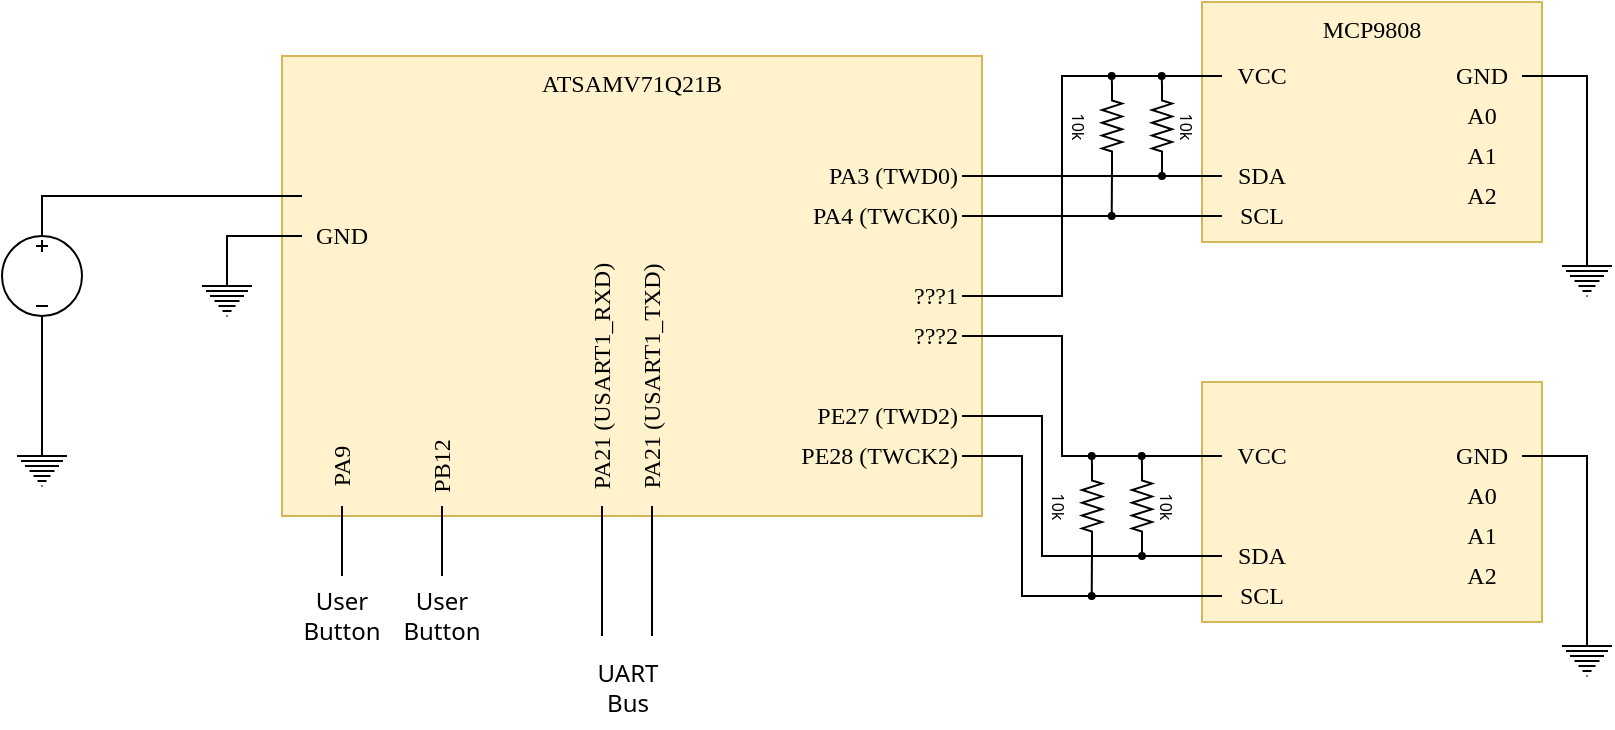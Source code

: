 <mxfile version="14.7.7" type="github">
  <diagram name="Page-1" id="7e0a89b8-554c-2b80-1dc8-d5c74ca68de4">
    <mxGraphModel dx="981" dy="568" grid="1" gridSize="10" guides="1" tooltips="1" connect="1" arrows="1" fold="1" page="1" pageScale="1" pageWidth="1100" pageHeight="850" background="none" math="0" shadow="0">
      <root>
        <mxCell id="0" />
        <mxCell id="1" parent="0" />
        <mxCell id="-bmwEs3s8b4BevpzIolB-1" value="ATSAMV71Q21B" style="rounded=0;whiteSpace=wrap;html=1;fontFamily=PT Mono;fontSource=https%3A%2F%2Ffonts.googleapis.com%2Fcss%3Ffamily%3DPT%2BMono;verticalAlign=top;fillColor=#fff2cc;strokeColor=#d6b656;" vertex="1" parent="1">
          <mxGeometry x="220" y="210" width="350" height="230" as="geometry" />
        </mxCell>
        <mxCell id="-bmwEs3s8b4BevpzIolB-2" value="MCP9808" style="rounded=0;whiteSpace=wrap;html=1;fontFamily=PT Mono;fontSource=https%3A%2F%2Ffonts.googleapis.com%2Fcss%3Ffamily%3DPT%2BMono;verticalAlign=top;fillColor=#fff2cc;strokeColor=#d6b656;" vertex="1" parent="1">
          <mxGeometry x="680" y="183" width="170" height="120" as="geometry" />
        </mxCell>
        <mxCell id="-bmwEs3s8b4BevpzIolB-5" style="edgeStyle=orthogonalEdgeStyle;rounded=0;orthogonalLoop=1;jettySize=auto;html=1;exitX=0.5;exitY=1;exitDx=0;exitDy=0;exitPerimeter=0;entryX=0.5;entryY=0;entryDx=0;entryDy=0;entryPerimeter=0;fontFamily=PT Mono;fontSource=https%3A%2F%2Ffonts.googleapis.com%2Fcss%3Ffamily%3DPT%2BMono;endArrow=none;endFill=0;" edge="1" parent="1" source="-bmwEs3s8b4BevpzIolB-3" target="-bmwEs3s8b4BevpzIolB-4">
          <mxGeometry relative="1" as="geometry" />
        </mxCell>
        <mxCell id="-bmwEs3s8b4BevpzIolB-9" style="edgeStyle=orthogonalEdgeStyle;rounded=0;orthogonalLoop=1;jettySize=auto;html=1;exitX=0.5;exitY=0;exitDx=0;exitDy=0;exitPerimeter=0;entryX=0;entryY=0.5;entryDx=0;entryDy=0;fontFamily=PT Mono;fontSource=https%3A%2F%2Ffonts.googleapis.com%2Fcss%3Ffamily%3DPT%2BMono;endArrow=none;endFill=0;" edge="1" parent="1" source="-bmwEs3s8b4BevpzIolB-3" target="-bmwEs3s8b4BevpzIolB-7">
          <mxGeometry relative="1" as="geometry" />
        </mxCell>
        <mxCell id="-bmwEs3s8b4BevpzIolB-3" value="" style="pointerEvents=1;verticalLabelPosition=bottom;shadow=0;dashed=0;align=center;html=1;verticalAlign=top;shape=mxgraph.electrical.signal_sources.source;aspect=fixed;points=[[0.5,0,0],[1,0.5,0],[0.5,1,0],[0,0.5,0]];elSignalType=dc3;fontFamily=PT Mono;fontSource=https%3A%2F%2Ffonts.googleapis.com%2Fcss%3Ffamily%3DPT%2BMono;fontSize=12;" vertex="1" parent="1">
          <mxGeometry x="80" y="300" width="40" height="40" as="geometry" />
        </mxCell>
        <mxCell id="-bmwEs3s8b4BevpzIolB-4" value="" style="pointerEvents=1;verticalLabelPosition=bottom;shadow=0;dashed=0;align=center;html=1;verticalAlign=top;shape=mxgraph.electrical.signal_sources.protective_earth;fontFamily=PT Mono;fontSource=https%3A%2F%2Ffonts.googleapis.com%2Fcss%3Ffamily%3DPT%2BMono;" vertex="1" parent="1">
          <mxGeometry x="87.5" y="405" width="25" height="20" as="geometry" />
        </mxCell>
        <mxCell id="-bmwEs3s8b4BevpzIolB-7" value="&amp;nbsp;" style="text;html=1;strokeColor=none;fillColor=none;align=center;verticalAlign=middle;whiteSpace=wrap;rounded=0;fontFamily=PT Mono;fontSource=https%3A%2F%2Ffonts.googleapis.com%2Fcss%3Ffamily%3DPT%2BMono;" vertex="1" parent="1">
          <mxGeometry x="230" y="270" width="40" height="20" as="geometry" />
        </mxCell>
        <mxCell id="-bmwEs3s8b4BevpzIolB-8" value="GND" style="text;html=1;strokeColor=none;fillColor=none;align=center;verticalAlign=middle;whiteSpace=wrap;rounded=0;fontFamily=PT Mono;fontSource=https%3A%2F%2Ffonts.googleapis.com%2Fcss%3Ffamily%3DPT%2BMono;" vertex="1" parent="1">
          <mxGeometry x="230" y="290" width="40" height="20" as="geometry" />
        </mxCell>
        <mxCell id="-bmwEs3s8b4BevpzIolB-12" style="edgeStyle=orthogonalEdgeStyle;rounded=0;orthogonalLoop=1;jettySize=auto;html=1;exitX=0.5;exitY=0;exitDx=0;exitDy=0;exitPerimeter=0;entryX=0;entryY=0.5;entryDx=0;entryDy=0;fontFamily=PT Mono;fontSource=https%3A%2F%2Ffonts.googleapis.com%2Fcss%3Ffamily%3DPT%2BMono;endArrow=none;endFill=0;" edge="1" parent="1" source="-bmwEs3s8b4BevpzIolB-11" target="-bmwEs3s8b4BevpzIolB-8">
          <mxGeometry relative="1" as="geometry" />
        </mxCell>
        <mxCell id="-bmwEs3s8b4BevpzIolB-11" value="" style="pointerEvents=1;verticalLabelPosition=bottom;shadow=0;dashed=0;align=center;html=1;verticalAlign=top;shape=mxgraph.electrical.signal_sources.protective_earth;fontFamily=PT Mono;fontSource=https%3A%2F%2Ffonts.googleapis.com%2Fcss%3Ffamily%3DPT%2BMono;" vertex="1" parent="1">
          <mxGeometry x="180" y="320" width="25" height="20" as="geometry" />
        </mxCell>
        <mxCell id="-bmwEs3s8b4BevpzIolB-13" value="VCC" style="text;html=1;strokeColor=none;fillColor=none;align=center;verticalAlign=middle;whiteSpace=wrap;rounded=0;fontFamily=PT Mono;fontSource=https%3A%2F%2Ffonts.googleapis.com%2Fcss%3Ffamily%3DPT%2BMono;" vertex="1" parent="1">
          <mxGeometry x="690" y="210" width="40" height="20" as="geometry" />
        </mxCell>
        <mxCell id="-bmwEs3s8b4BevpzIolB-14" value="GND" style="text;html=1;strokeColor=none;fillColor=none;align=center;verticalAlign=middle;whiteSpace=wrap;rounded=0;fontFamily=PT Mono;fontSource=https%3A%2F%2Ffonts.googleapis.com%2Fcss%3Ffamily%3DPT%2BMono;" vertex="1" parent="1">
          <mxGeometry x="800" y="210" width="40" height="20" as="geometry" />
        </mxCell>
        <mxCell id="-bmwEs3s8b4BevpzIolB-16" style="edgeStyle=orthogonalEdgeStyle;rounded=0;orthogonalLoop=1;jettySize=auto;html=1;exitX=0.5;exitY=0;exitDx=0;exitDy=0;exitPerimeter=0;fontFamily=PT Mono;fontSource=https%3A%2F%2Ffonts.googleapis.com%2Fcss%3Ffamily%3DPT%2BMono;endArrow=none;endFill=0;entryX=1;entryY=0.5;entryDx=0;entryDy=0;" edge="1" parent="1" source="-bmwEs3s8b4BevpzIolB-15" target="-bmwEs3s8b4BevpzIolB-14">
          <mxGeometry relative="1" as="geometry">
            <mxPoint x="850" y="220" as="targetPoint" />
            <Array as="points">
              <mxPoint x="872" y="220" />
            </Array>
          </mxGeometry>
        </mxCell>
        <mxCell id="-bmwEs3s8b4BevpzIolB-15" value="" style="pointerEvents=1;verticalLabelPosition=bottom;shadow=0;dashed=0;align=center;html=1;verticalAlign=top;shape=mxgraph.electrical.signal_sources.protective_earth;fontFamily=PT Mono;fontSource=https%3A%2F%2Ffonts.googleapis.com%2Fcss%3Ffamily%3DPT%2BMono;" vertex="1" parent="1">
          <mxGeometry x="860" y="310" width="25" height="20" as="geometry" />
        </mxCell>
        <mxCell id="-bmwEs3s8b4BevpzIolB-18" value="A0" style="text;html=1;strokeColor=none;fillColor=none;align=center;verticalAlign=middle;whiteSpace=wrap;rounded=0;fontFamily=PT Mono;fontSource=https%3A%2F%2Ffonts.googleapis.com%2Fcss%3Ffamily%3DPT%2BMono;" vertex="1" parent="1">
          <mxGeometry x="800" y="230" width="40" height="20" as="geometry" />
        </mxCell>
        <mxCell id="-bmwEs3s8b4BevpzIolB-20" value="A1" style="text;html=1;strokeColor=none;fillColor=none;align=center;verticalAlign=middle;whiteSpace=wrap;rounded=0;fontFamily=PT Mono;fontSource=https%3A%2F%2Ffonts.googleapis.com%2Fcss%3Ffamily%3DPT%2BMono;" vertex="1" parent="1">
          <mxGeometry x="800" y="250" width="40" height="20" as="geometry" />
        </mxCell>
        <mxCell id="-bmwEs3s8b4BevpzIolB-21" value="A2" style="text;html=1;strokeColor=none;fillColor=none;align=center;verticalAlign=middle;whiteSpace=wrap;rounded=0;fontFamily=PT Mono;fontSource=https%3A%2F%2Ffonts.googleapis.com%2Fcss%3Ffamily%3DPT%2BMono;" vertex="1" parent="1">
          <mxGeometry x="800" y="270" width="40" height="20" as="geometry" />
        </mxCell>
        <mxCell id="-bmwEs3s8b4BevpzIolB-23" value="SDA" style="text;html=1;strokeColor=none;fillColor=none;align=center;verticalAlign=middle;whiteSpace=wrap;rounded=0;fontFamily=PT Mono;fontSource=https%3A%2F%2Ffonts.googleapis.com%2Fcss%3Ffamily%3DPT%2BMono;" vertex="1" parent="1">
          <mxGeometry x="690" y="260" width="40" height="20" as="geometry" />
        </mxCell>
        <mxCell id="-bmwEs3s8b4BevpzIolB-55" style="edgeStyle=orthogonalEdgeStyle;rounded=0;orthogonalLoop=1;jettySize=auto;html=1;exitX=0;exitY=0.5;exitDx=0;exitDy=0;entryX=1;entryY=0.5;entryDx=0;entryDy=0;fontFamily=Noto Sans;fontSource=https%3A%2F%2Ffonts.googleapis.com%2Fcss%3Ffamily%3DNoto%2BSans;fontSize=12;endArrow=none;endFill=0;" edge="1" parent="1" source="-bmwEs3s8b4BevpzIolB-24" target="-bmwEs3s8b4BevpzIolB-36">
          <mxGeometry relative="1" as="geometry">
            <Array as="points">
              <mxPoint x="660" y="290" />
              <mxPoint x="660" y="290" />
            </Array>
          </mxGeometry>
        </mxCell>
        <mxCell id="-bmwEs3s8b4BevpzIolB-24" value="SCL" style="text;html=1;strokeColor=none;fillColor=none;align=center;verticalAlign=middle;whiteSpace=wrap;rounded=0;fontFamily=PT Mono;fontSource=https%3A%2F%2Ffonts.googleapis.com%2Fcss%3Ffamily%3DPT%2BMono;" vertex="1" parent="1">
          <mxGeometry x="690" y="280" width="40" height="20" as="geometry" />
        </mxCell>
        <mxCell id="-bmwEs3s8b4BevpzIolB-28" style="edgeStyle=orthogonalEdgeStyle;rounded=0;orthogonalLoop=1;jettySize=auto;html=1;exitX=0;exitY=0.5;exitDx=0;exitDy=0;entryX=0.5;entryY=0;entryDx=0;entryDy=0;fontFamily=Noto Sans;fontSource=https%3A%2F%2Ffonts.googleapis.com%2Fcss%3Ffamily%3DNoto%2BSans;fontSize=12;endArrow=none;endFill=0;" edge="1" parent="1" source="-bmwEs3s8b4BevpzIolB-25" target="-bmwEs3s8b4BevpzIolB-27">
          <mxGeometry relative="1" as="geometry" />
        </mxCell>
        <mxCell id="-bmwEs3s8b4BevpzIolB-25" value="PA9" style="text;html=1;strokeColor=none;fillColor=none;align=center;verticalAlign=middle;whiteSpace=wrap;rounded=0;fontFamily=PT Mono;fontSource=https%3A%2F%2Ffonts.googleapis.com%2Fcss%3Ffamily%3DPT%2BMono;rotation=-90;" vertex="1" parent="1">
          <mxGeometry x="230" y="405" width="40" height="20" as="geometry" />
        </mxCell>
        <mxCell id="-bmwEs3s8b4BevpzIolB-30" style="edgeStyle=orthogonalEdgeStyle;rounded=0;orthogonalLoop=1;jettySize=auto;html=1;exitX=0;exitY=0.5;exitDx=0;exitDy=0;entryX=0.5;entryY=0;entryDx=0;entryDy=0;fontFamily=Noto Sans;fontSource=https%3A%2F%2Ffonts.googleapis.com%2Fcss%3Ffamily%3DNoto%2BSans;fontSize=12;endArrow=none;endFill=0;" edge="1" parent="1" source="-bmwEs3s8b4BevpzIolB-26" target="-bmwEs3s8b4BevpzIolB-29">
          <mxGeometry relative="1" as="geometry" />
        </mxCell>
        <mxCell id="-bmwEs3s8b4BevpzIolB-26" value="PB12" style="text;html=1;strokeColor=none;fillColor=none;align=center;verticalAlign=middle;whiteSpace=wrap;rounded=0;fontFamily=PT Mono;fontSource=https%3A%2F%2Ffonts.googleapis.com%2Fcss%3Ffamily%3DPT%2BMono;rotation=-90;" vertex="1" parent="1">
          <mxGeometry x="280" y="405" width="40" height="20" as="geometry" />
        </mxCell>
        <mxCell id="-bmwEs3s8b4BevpzIolB-27" value="User Button" style="text;html=1;strokeColor=none;fillColor=none;align=center;verticalAlign=middle;whiteSpace=wrap;rounded=0;fontFamily=Noto Sans;fontSource=https%3A%2F%2Ffonts.googleapis.com%2Fcss%3Ffamily%3DNoto%2BSans;fontSize=12;spacingTop=0;" vertex="1" parent="1">
          <mxGeometry x="230" y="470" width="40" height="40" as="geometry" />
        </mxCell>
        <mxCell id="-bmwEs3s8b4BevpzIolB-29" value="User Button" style="text;html=1;strokeColor=none;fillColor=none;align=center;verticalAlign=middle;whiteSpace=wrap;rounded=0;fontFamily=Noto Sans;fontSource=https%3A%2F%2Ffonts.googleapis.com%2Fcss%3Ffamily%3DNoto%2BSans;fontSize=12;spacingTop=0;" vertex="1" parent="1">
          <mxGeometry x="280" y="470" width="40" height="40" as="geometry" />
        </mxCell>
        <mxCell id="-bmwEs3s8b4BevpzIolB-33" style="edgeStyle=orthogonalEdgeStyle;rounded=0;orthogonalLoop=1;jettySize=auto;html=1;exitX=0;exitY=0.5;exitDx=0;exitDy=0;fontFamily=Noto Sans;fontSource=https%3A%2F%2Ffonts.googleapis.com%2Fcss%3Ffamily%3DNoto%2BSans;fontSize=12;endArrow=none;endFill=0;" edge="1" parent="1" source="-bmwEs3s8b4BevpzIolB-31">
          <mxGeometry relative="1" as="geometry">
            <mxPoint x="380" y="500" as="targetPoint" />
          </mxGeometry>
        </mxCell>
        <mxCell id="-bmwEs3s8b4BevpzIolB-31" value="&lt;div&gt;PA21 (USART1_RXD)&lt;/div&gt;" style="text;html=1;strokeColor=none;fillColor=none;align=center;verticalAlign=middle;whiteSpace=wrap;rounded=0;fontFamily=PT Mono;fontSource=https%3A%2F%2Ffonts.googleapis.com%2Fcss%3Ffamily%3DPT%2BMono;rotation=-90;" vertex="1" parent="1">
          <mxGeometry x="315" y="360" width="130" height="20" as="geometry" />
        </mxCell>
        <mxCell id="-bmwEs3s8b4BevpzIolB-34" style="edgeStyle=orthogonalEdgeStyle;rounded=0;orthogonalLoop=1;jettySize=auto;html=1;exitX=0;exitY=0.5;exitDx=0;exitDy=0;fontFamily=Noto Sans;fontSource=https%3A%2F%2Ffonts.googleapis.com%2Fcss%3Ffamily%3DNoto%2BSans;fontSize=12;endArrow=none;endFill=0;" edge="1" parent="1" source="-bmwEs3s8b4BevpzIolB-32">
          <mxGeometry relative="1" as="geometry">
            <mxPoint x="405" y="500" as="targetPoint" />
          </mxGeometry>
        </mxCell>
        <mxCell id="-bmwEs3s8b4BevpzIolB-32" value="&lt;div&gt;PA21 (USART1_TXD)&lt;/div&gt;" style="text;html=1;strokeColor=none;fillColor=none;align=center;verticalAlign=middle;whiteSpace=wrap;rounded=0;fontFamily=PT Mono;fontSource=https%3A%2F%2Ffonts.googleapis.com%2Fcss%3Ffamily%3DPT%2BMono;rotation=-90;" vertex="1" parent="1">
          <mxGeometry x="340" y="360" width="130" height="20" as="geometry" />
        </mxCell>
        <mxCell id="-bmwEs3s8b4BevpzIolB-35" value="&lt;div&gt;PA3 (TWD0)&lt;br&gt;&lt;/div&gt;" style="text;html=1;strokeColor=none;fillColor=none;align=right;verticalAlign=middle;whiteSpace=wrap;rounded=0;fontFamily=PT Mono;fontSource=https%3A%2F%2Ffonts.googleapis.com%2Fcss%3Ffamily%3DPT%2BMono;rotation=0;" vertex="1" parent="1">
          <mxGeometry x="430" y="260" width="130" height="20" as="geometry" />
        </mxCell>
        <mxCell id="-bmwEs3s8b4BevpzIolB-36" value="&lt;div&gt;PA4 (TWCK0)&lt;br&gt;&lt;/div&gt;" style="text;html=1;strokeColor=none;fillColor=none;align=right;verticalAlign=middle;whiteSpace=wrap;rounded=0;fontFamily=PT Mono;fontSource=https%3A%2F%2Ffonts.googleapis.com%2Fcss%3Ffamily%3DPT%2BMono;rotation=0;" vertex="1" parent="1">
          <mxGeometry x="430" y="280" width="130" height="20" as="geometry" />
        </mxCell>
        <mxCell id="-bmwEs3s8b4BevpzIolB-37" value="&lt;div&gt;PE27 (TWD2)&lt;br&gt;&lt;/div&gt;" style="text;html=1;strokeColor=none;fillColor=none;align=right;verticalAlign=middle;whiteSpace=wrap;rounded=0;fontFamily=PT Mono;fontSource=https%3A%2F%2Ffonts.googleapis.com%2Fcss%3Ffamily%3DPT%2BMono;rotation=0;" vertex="1" parent="1">
          <mxGeometry x="430" y="380" width="130" height="20" as="geometry" />
        </mxCell>
        <mxCell id="-bmwEs3s8b4BevpzIolB-38" value="&lt;div&gt;PE28 (TWCK2)&lt;br&gt;&lt;/div&gt;" style="text;html=1;strokeColor=none;fillColor=none;align=right;verticalAlign=middle;whiteSpace=wrap;rounded=0;fontFamily=PT Mono;fontSource=https%3A%2F%2Ffonts.googleapis.com%2Fcss%3Ffamily%3DPT%2BMono;rotation=0;" vertex="1" parent="1">
          <mxGeometry x="430" y="400" width="130" height="20" as="geometry" />
        </mxCell>
        <mxCell id="-bmwEs3s8b4BevpzIolB-57" style="edgeStyle=orthogonalEdgeStyle;rounded=0;orthogonalLoop=1;jettySize=auto;html=1;exitX=1;exitY=0.5;exitDx=0;exitDy=0;entryX=0;entryY=0.5;entryDx=0;entryDy=0;fontFamily=Noto Sans;fontSource=https%3A%2F%2Ffonts.googleapis.com%2Fcss%3Ffamily%3DNoto%2BSans;fontSize=12;endArrow=none;endFill=0;" edge="1" parent="1" source="-bmwEs3s8b4BevpzIolB-39" target="-bmwEs3s8b4BevpzIolB-13">
          <mxGeometry relative="1" as="geometry">
            <Array as="points">
              <mxPoint x="610" y="330" />
              <mxPoint x="610" y="220" />
            </Array>
          </mxGeometry>
        </mxCell>
        <mxCell id="-bmwEs3s8b4BevpzIolB-39" value="&lt;div&gt;???1&lt;br&gt;&lt;/div&gt;" style="text;html=1;strokeColor=none;fillColor=none;align=right;verticalAlign=middle;whiteSpace=wrap;rounded=0;fontFamily=PT Mono;fontSource=https%3A%2F%2Ffonts.googleapis.com%2Fcss%3Ffamily%3DPT%2BMono;rotation=0;" vertex="1" parent="1">
          <mxGeometry x="430" y="320" width="130" height="20" as="geometry" />
        </mxCell>
        <mxCell id="-bmwEs3s8b4BevpzIolB-40" value="&lt;div&gt;???2&lt;br&gt;&lt;/div&gt;" style="text;html=1;strokeColor=none;fillColor=none;align=right;verticalAlign=middle;whiteSpace=wrap;rounded=0;fontFamily=PT Mono;fontSource=https%3A%2F%2Ffonts.googleapis.com%2Fcss%3Ffamily%3DPT%2BMono;rotation=0;" vertex="1" parent="1">
          <mxGeometry x="430" y="340" width="130" height="20" as="geometry" />
        </mxCell>
        <mxCell id="-bmwEs3s8b4BevpzIolB-41" value="&amp;nbsp;" style="rounded=0;whiteSpace=wrap;html=1;fontFamily=PT Mono;fontSource=https%3A%2F%2Ffonts.googleapis.com%2Fcss%3Ffamily%3DPT%2BMono;verticalAlign=top;fillColor=#fff2cc;strokeColor=#d6b656;" vertex="1" parent="1">
          <mxGeometry x="680" y="373" width="170" height="120" as="geometry" />
        </mxCell>
        <mxCell id="-bmwEs3s8b4BevpzIolB-51" style="edgeStyle=orthogonalEdgeStyle;rounded=0;orthogonalLoop=1;jettySize=auto;html=1;exitX=0;exitY=0.5;exitDx=0;exitDy=0;entryX=1;entryY=0.5;entryDx=0;entryDy=0;fontFamily=Noto Sans;fontSource=https%3A%2F%2Ffonts.googleapis.com%2Fcss%3Ffamily%3DNoto%2BSans;fontSize=12;endArrow=none;endFill=0;" edge="1" parent="1" source="-bmwEs3s8b4BevpzIolB-42" target="-bmwEs3s8b4BevpzIolB-40">
          <mxGeometry relative="1" as="geometry">
            <Array as="points">
              <mxPoint x="610" y="410" />
              <mxPoint x="610" y="350" />
            </Array>
          </mxGeometry>
        </mxCell>
        <mxCell id="-bmwEs3s8b4BevpzIolB-42" value="VCC" style="text;html=1;strokeColor=none;fillColor=none;align=center;verticalAlign=middle;whiteSpace=wrap;rounded=0;fontFamily=PT Mono;fontSource=https%3A%2F%2Ffonts.googleapis.com%2Fcss%3Ffamily%3DPT%2BMono;" vertex="1" parent="1">
          <mxGeometry x="690" y="400" width="40" height="20" as="geometry" />
        </mxCell>
        <mxCell id="-bmwEs3s8b4BevpzIolB-43" value="GND" style="text;html=1;strokeColor=none;fillColor=none;align=center;verticalAlign=middle;whiteSpace=wrap;rounded=0;fontFamily=PT Mono;fontSource=https%3A%2F%2Ffonts.googleapis.com%2Fcss%3Ffamily%3DPT%2BMono;" vertex="1" parent="1">
          <mxGeometry x="800" y="400" width="40" height="20" as="geometry" />
        </mxCell>
        <mxCell id="-bmwEs3s8b4BevpzIolB-44" style="edgeStyle=orthogonalEdgeStyle;rounded=0;orthogonalLoop=1;jettySize=auto;html=1;exitX=0.5;exitY=0;exitDx=0;exitDy=0;exitPerimeter=0;fontFamily=PT Mono;fontSource=https%3A%2F%2Ffonts.googleapis.com%2Fcss%3Ffamily%3DPT%2BMono;endArrow=none;endFill=0;entryX=1;entryY=0.5;entryDx=0;entryDy=0;" edge="1" parent="1" source="-bmwEs3s8b4BevpzIolB-45" target="-bmwEs3s8b4BevpzIolB-43">
          <mxGeometry relative="1" as="geometry">
            <mxPoint x="850" y="410" as="targetPoint" />
            <Array as="points">
              <mxPoint x="872" y="410" />
            </Array>
          </mxGeometry>
        </mxCell>
        <mxCell id="-bmwEs3s8b4BevpzIolB-45" value="" style="pointerEvents=1;verticalLabelPosition=bottom;shadow=0;dashed=0;align=center;html=1;verticalAlign=top;shape=mxgraph.electrical.signal_sources.protective_earth;fontFamily=PT Mono;fontSource=https%3A%2F%2Ffonts.googleapis.com%2Fcss%3Ffamily%3DPT%2BMono;" vertex="1" parent="1">
          <mxGeometry x="860" y="500" width="25" height="20" as="geometry" />
        </mxCell>
        <mxCell id="-bmwEs3s8b4BevpzIolB-46" value="A0" style="text;html=1;strokeColor=none;fillColor=none;align=center;verticalAlign=middle;whiteSpace=wrap;rounded=0;fontFamily=PT Mono;fontSource=https%3A%2F%2Ffonts.googleapis.com%2Fcss%3Ffamily%3DPT%2BMono;" vertex="1" parent="1">
          <mxGeometry x="800" y="420" width="40" height="20" as="geometry" />
        </mxCell>
        <mxCell id="-bmwEs3s8b4BevpzIolB-47" value="A1" style="text;html=1;strokeColor=none;fillColor=none;align=center;verticalAlign=middle;whiteSpace=wrap;rounded=0;fontFamily=PT Mono;fontSource=https%3A%2F%2Ffonts.googleapis.com%2Fcss%3Ffamily%3DPT%2BMono;" vertex="1" parent="1">
          <mxGeometry x="800" y="440" width="40" height="20" as="geometry" />
        </mxCell>
        <mxCell id="-bmwEs3s8b4BevpzIolB-48" value="A2" style="text;html=1;strokeColor=none;fillColor=none;align=center;verticalAlign=middle;whiteSpace=wrap;rounded=0;fontFamily=PT Mono;fontSource=https%3A%2F%2Ffonts.googleapis.com%2Fcss%3Ffamily%3DPT%2BMono;" vertex="1" parent="1">
          <mxGeometry x="800" y="460" width="40" height="20" as="geometry" />
        </mxCell>
        <mxCell id="-bmwEs3s8b4BevpzIolB-52" style="edgeStyle=orthogonalEdgeStyle;rounded=0;orthogonalLoop=1;jettySize=auto;html=1;exitX=0;exitY=0.5;exitDx=0;exitDy=0;entryX=1;entryY=0.5;entryDx=0;entryDy=0;fontFamily=Noto Sans;fontSource=https%3A%2F%2Ffonts.googleapis.com%2Fcss%3Ffamily%3DNoto%2BSans;fontSize=12;endArrow=none;endFill=0;" edge="1" parent="1" source="-bmwEs3s8b4BevpzIolB-49" target="-bmwEs3s8b4BevpzIolB-37">
          <mxGeometry relative="1" as="geometry">
            <Array as="points">
              <mxPoint x="600" y="460" />
              <mxPoint x="600" y="390" />
            </Array>
          </mxGeometry>
        </mxCell>
        <mxCell id="-bmwEs3s8b4BevpzIolB-49" value="SDA" style="text;html=1;strokeColor=none;fillColor=none;align=center;verticalAlign=middle;whiteSpace=wrap;rounded=0;fontFamily=PT Mono;fontSource=https%3A%2F%2Ffonts.googleapis.com%2Fcss%3Ffamily%3DPT%2BMono;" vertex="1" parent="1">
          <mxGeometry x="690" y="450" width="40" height="20" as="geometry" />
        </mxCell>
        <mxCell id="-bmwEs3s8b4BevpzIolB-53" style="edgeStyle=orthogonalEdgeStyle;rounded=0;orthogonalLoop=1;jettySize=auto;html=1;exitX=0;exitY=0.5;exitDx=0;exitDy=0;entryX=1;entryY=0.5;entryDx=0;entryDy=0;fontFamily=Noto Sans;fontSource=https%3A%2F%2Ffonts.googleapis.com%2Fcss%3Ffamily%3DNoto%2BSans;fontSize=12;endArrow=none;endFill=0;" edge="1" parent="1" source="-bmwEs3s8b4BevpzIolB-50" target="-bmwEs3s8b4BevpzIolB-38">
          <mxGeometry relative="1" as="geometry">
            <Array as="points">
              <mxPoint x="590" y="480" />
              <mxPoint x="590" y="410" />
            </Array>
          </mxGeometry>
        </mxCell>
        <mxCell id="-bmwEs3s8b4BevpzIolB-50" value="SCL" style="text;html=1;strokeColor=none;fillColor=none;align=center;verticalAlign=middle;whiteSpace=wrap;rounded=0;fontFamily=PT Mono;fontSource=https%3A%2F%2Ffonts.googleapis.com%2Fcss%3Ffamily%3DPT%2BMono;" vertex="1" parent="1">
          <mxGeometry x="690" y="470" width="40" height="20" as="geometry" />
        </mxCell>
        <mxCell id="-bmwEs3s8b4BevpzIolB-54" style="edgeStyle=orthogonalEdgeStyle;rounded=0;orthogonalLoop=1;jettySize=auto;html=1;exitX=0;exitY=0.5;exitDx=0;exitDy=0;entryX=1;entryY=0.5;entryDx=0;entryDy=0;fontFamily=Noto Sans;fontSource=https%3A%2F%2Ffonts.googleapis.com%2Fcss%3Ffamily%3DNoto%2BSans;fontSize=12;endArrow=none;endFill=0;" edge="1" parent="1" source="-bmwEs3s8b4BevpzIolB-23" target="-bmwEs3s8b4BevpzIolB-35">
          <mxGeometry relative="1" as="geometry" />
        </mxCell>
        <mxCell id="-bmwEs3s8b4BevpzIolB-58" value="&lt;div&gt;UART&lt;/div&gt;&lt;div&gt;Bus&lt;br&gt;&lt;/div&gt;" style="text;html=1;strokeColor=none;fillColor=none;align=center;verticalAlign=middle;whiteSpace=wrap;rounded=0;fontFamily=Noto Sans;fontSource=https%3A%2F%2Ffonts.googleapis.com%2Fcss%3Ffamily%3DNoto%2BSans;fontSize=12;spacingTop=0;" vertex="1" parent="1">
          <mxGeometry x="373" y="506" width="40" height="40" as="geometry" />
        </mxCell>
        <mxCell id="-bmwEs3s8b4BevpzIolB-70" style="edgeStyle=orthogonalEdgeStyle;rounded=0;orthogonalLoop=1;jettySize=auto;html=1;exitX=1;exitY=0.5;exitDx=0;exitDy=0;exitPerimeter=0;fontFamily=Noto Sans;fontSource=https%3A%2F%2Ffonts.googleapis.com%2Fcss%3Ffamily%3DNoto%2BSans;fontSize=12;endArrow=oval;endFill=1;startSize=3;endSize=3;" edge="1" parent="1" source="-bmwEs3s8b4BevpzIolB-72">
          <mxGeometry relative="1" as="geometry">
            <mxPoint x="624.862" y="480" as="targetPoint" />
          </mxGeometry>
        </mxCell>
        <mxCell id="-bmwEs3s8b4BevpzIolB-71" style="edgeStyle=orthogonalEdgeStyle;rounded=0;orthogonalLoop=1;jettySize=auto;html=1;exitX=0;exitY=0.5;exitDx=0;exitDy=0;exitPerimeter=0;fontFamily=Noto Sans;fontSource=https%3A%2F%2Ffonts.googleapis.com%2Fcss%3Ffamily%3DNoto%2BSans;fontSize=12;startArrow=none;startFill=0;endArrow=oval;endFill=1;startSize=3;endSize=3;" edge="1" parent="1" source="-bmwEs3s8b4BevpzIolB-72">
          <mxGeometry relative="1" as="geometry">
            <mxPoint x="624.862" y="410" as="targetPoint" />
          </mxGeometry>
        </mxCell>
        <mxCell id="-bmwEs3s8b4BevpzIolB-72" value="10k" style="pointerEvents=1;verticalLabelPosition=bottom;shadow=0;dashed=0;align=center;html=1;verticalAlign=top;shape=mxgraph.electrical.resistors.resistor_2;fontFamily=Noto Sans;fontSource=https%3A%2F%2Ffonts.googleapis.com%2Fcss%3Ffamily%3DNoto%2BSans;fontSize=8;rotation=90;" vertex="1" parent="1">
          <mxGeometry x="605" y="430" width="40" height="10" as="geometry" />
        </mxCell>
        <mxCell id="-bmwEs3s8b4BevpzIolB-73" style="edgeStyle=orthogonalEdgeStyle;rounded=0;orthogonalLoop=1;jettySize=auto;html=1;exitX=1;exitY=0.5;exitDx=0;exitDy=0;exitPerimeter=0;fontFamily=Noto Sans;fontSource=https%3A%2F%2Ffonts.googleapis.com%2Fcss%3Ffamily%3DNoto%2BSans;fontSize=12;endArrow=oval;endFill=1;startSize=3;endSize=3;" edge="1" parent="1" source="-bmwEs3s8b4BevpzIolB-75">
          <mxGeometry relative="1" as="geometry">
            <mxPoint x="650" y="460" as="targetPoint" />
          </mxGeometry>
        </mxCell>
        <mxCell id="-bmwEs3s8b4BevpzIolB-74" style="edgeStyle=orthogonalEdgeStyle;rounded=0;orthogonalLoop=1;jettySize=auto;html=1;exitX=0;exitY=0.5;exitDx=0;exitDy=0;exitPerimeter=0;fontFamily=Noto Sans;fontSource=https%3A%2F%2Ffonts.googleapis.com%2Fcss%3Ffamily%3DNoto%2BSans;fontSize=12;startArrow=none;startFill=0;endArrow=oval;endFill=1;startSize=3;endSize=3;" edge="1" parent="1" source="-bmwEs3s8b4BevpzIolB-75">
          <mxGeometry relative="1" as="geometry">
            <mxPoint x="649.862" y="410" as="targetPoint" />
          </mxGeometry>
        </mxCell>
        <mxCell id="-bmwEs3s8b4BevpzIolB-75" value="10k" style="pointerEvents=1;verticalLabelPosition=top;shadow=0;dashed=0;align=center;html=1;verticalAlign=bottom;shape=mxgraph.electrical.resistors.resistor_2;fontFamily=Noto Sans;fontSource=https%3A%2F%2Ffonts.googleapis.com%2Fcss%3Ffamily%3DNoto%2BSans;fontSize=8;rotation=90;labelPosition=center;" vertex="1" parent="1">
          <mxGeometry x="630" y="430" width="40" height="10" as="geometry" />
        </mxCell>
        <mxCell id="-bmwEs3s8b4BevpzIolB-76" style="edgeStyle=orthogonalEdgeStyle;rounded=0;orthogonalLoop=1;jettySize=auto;html=1;exitX=1;exitY=0.5;exitDx=0;exitDy=0;exitPerimeter=0;fontFamily=Noto Sans;fontSource=https%3A%2F%2Ffonts.googleapis.com%2Fcss%3Ffamily%3DNoto%2BSans;fontSize=12;endArrow=oval;endFill=1;startSize=3;endSize=3;" edge="1" parent="1" source="-bmwEs3s8b4BevpzIolB-78">
          <mxGeometry relative="1" as="geometry">
            <mxPoint x="634.862" y="290" as="targetPoint" />
          </mxGeometry>
        </mxCell>
        <mxCell id="-bmwEs3s8b4BevpzIolB-77" style="edgeStyle=orthogonalEdgeStyle;rounded=0;orthogonalLoop=1;jettySize=auto;html=1;exitX=0;exitY=0.5;exitDx=0;exitDy=0;exitPerimeter=0;fontFamily=Noto Sans;fontSource=https%3A%2F%2Ffonts.googleapis.com%2Fcss%3Ffamily%3DNoto%2BSans;fontSize=12;startArrow=none;startFill=0;endArrow=oval;endFill=1;startSize=3;endSize=3;" edge="1" parent="1" source="-bmwEs3s8b4BevpzIolB-78">
          <mxGeometry relative="1" as="geometry">
            <mxPoint x="634.862" y="220" as="targetPoint" />
          </mxGeometry>
        </mxCell>
        <mxCell id="-bmwEs3s8b4BevpzIolB-78" value="10k" style="pointerEvents=1;verticalLabelPosition=bottom;shadow=0;dashed=0;align=center;html=1;verticalAlign=top;shape=mxgraph.electrical.resistors.resistor_2;fontFamily=Noto Sans;fontSource=https%3A%2F%2Ffonts.googleapis.com%2Fcss%3Ffamily%3DNoto%2BSans;fontSize=8;rotation=90;" vertex="1" parent="1">
          <mxGeometry x="615" y="240" width="40" height="10" as="geometry" />
        </mxCell>
        <mxCell id="-bmwEs3s8b4BevpzIolB-79" style="edgeStyle=orthogonalEdgeStyle;rounded=0;orthogonalLoop=1;jettySize=auto;html=1;exitX=1;exitY=0.5;exitDx=0;exitDy=0;exitPerimeter=0;fontFamily=Noto Sans;fontSource=https%3A%2F%2Ffonts.googleapis.com%2Fcss%3Ffamily%3DNoto%2BSans;fontSize=12;endArrow=oval;endFill=1;startSize=3;endSize=3;" edge="1" parent="1" source="-bmwEs3s8b4BevpzIolB-81">
          <mxGeometry relative="1" as="geometry">
            <mxPoint x="660" y="270" as="targetPoint" />
          </mxGeometry>
        </mxCell>
        <mxCell id="-bmwEs3s8b4BevpzIolB-80" style="edgeStyle=orthogonalEdgeStyle;rounded=0;orthogonalLoop=1;jettySize=auto;html=1;exitX=0;exitY=0.5;exitDx=0;exitDy=0;exitPerimeter=0;fontFamily=Noto Sans;fontSource=https%3A%2F%2Ffonts.googleapis.com%2Fcss%3Ffamily%3DNoto%2BSans;fontSize=12;startArrow=none;startFill=0;endArrow=oval;endFill=1;startSize=3;endSize=3;" edge="1" parent="1" source="-bmwEs3s8b4BevpzIolB-81">
          <mxGeometry relative="1" as="geometry">
            <mxPoint x="659.862" y="220" as="targetPoint" />
          </mxGeometry>
        </mxCell>
        <mxCell id="-bmwEs3s8b4BevpzIolB-81" value="10k" style="pointerEvents=1;verticalLabelPosition=top;shadow=0;dashed=0;align=center;html=1;verticalAlign=bottom;shape=mxgraph.electrical.resistors.resistor_2;fontFamily=Noto Sans;fontSource=https%3A%2F%2Ffonts.googleapis.com%2Fcss%3Ffamily%3DNoto%2BSans;fontSize=8;rotation=90;labelPosition=center;" vertex="1" parent="1">
          <mxGeometry x="640" y="240" width="40" height="10" as="geometry" />
        </mxCell>
      </root>
    </mxGraphModel>
  </diagram>
</mxfile>
